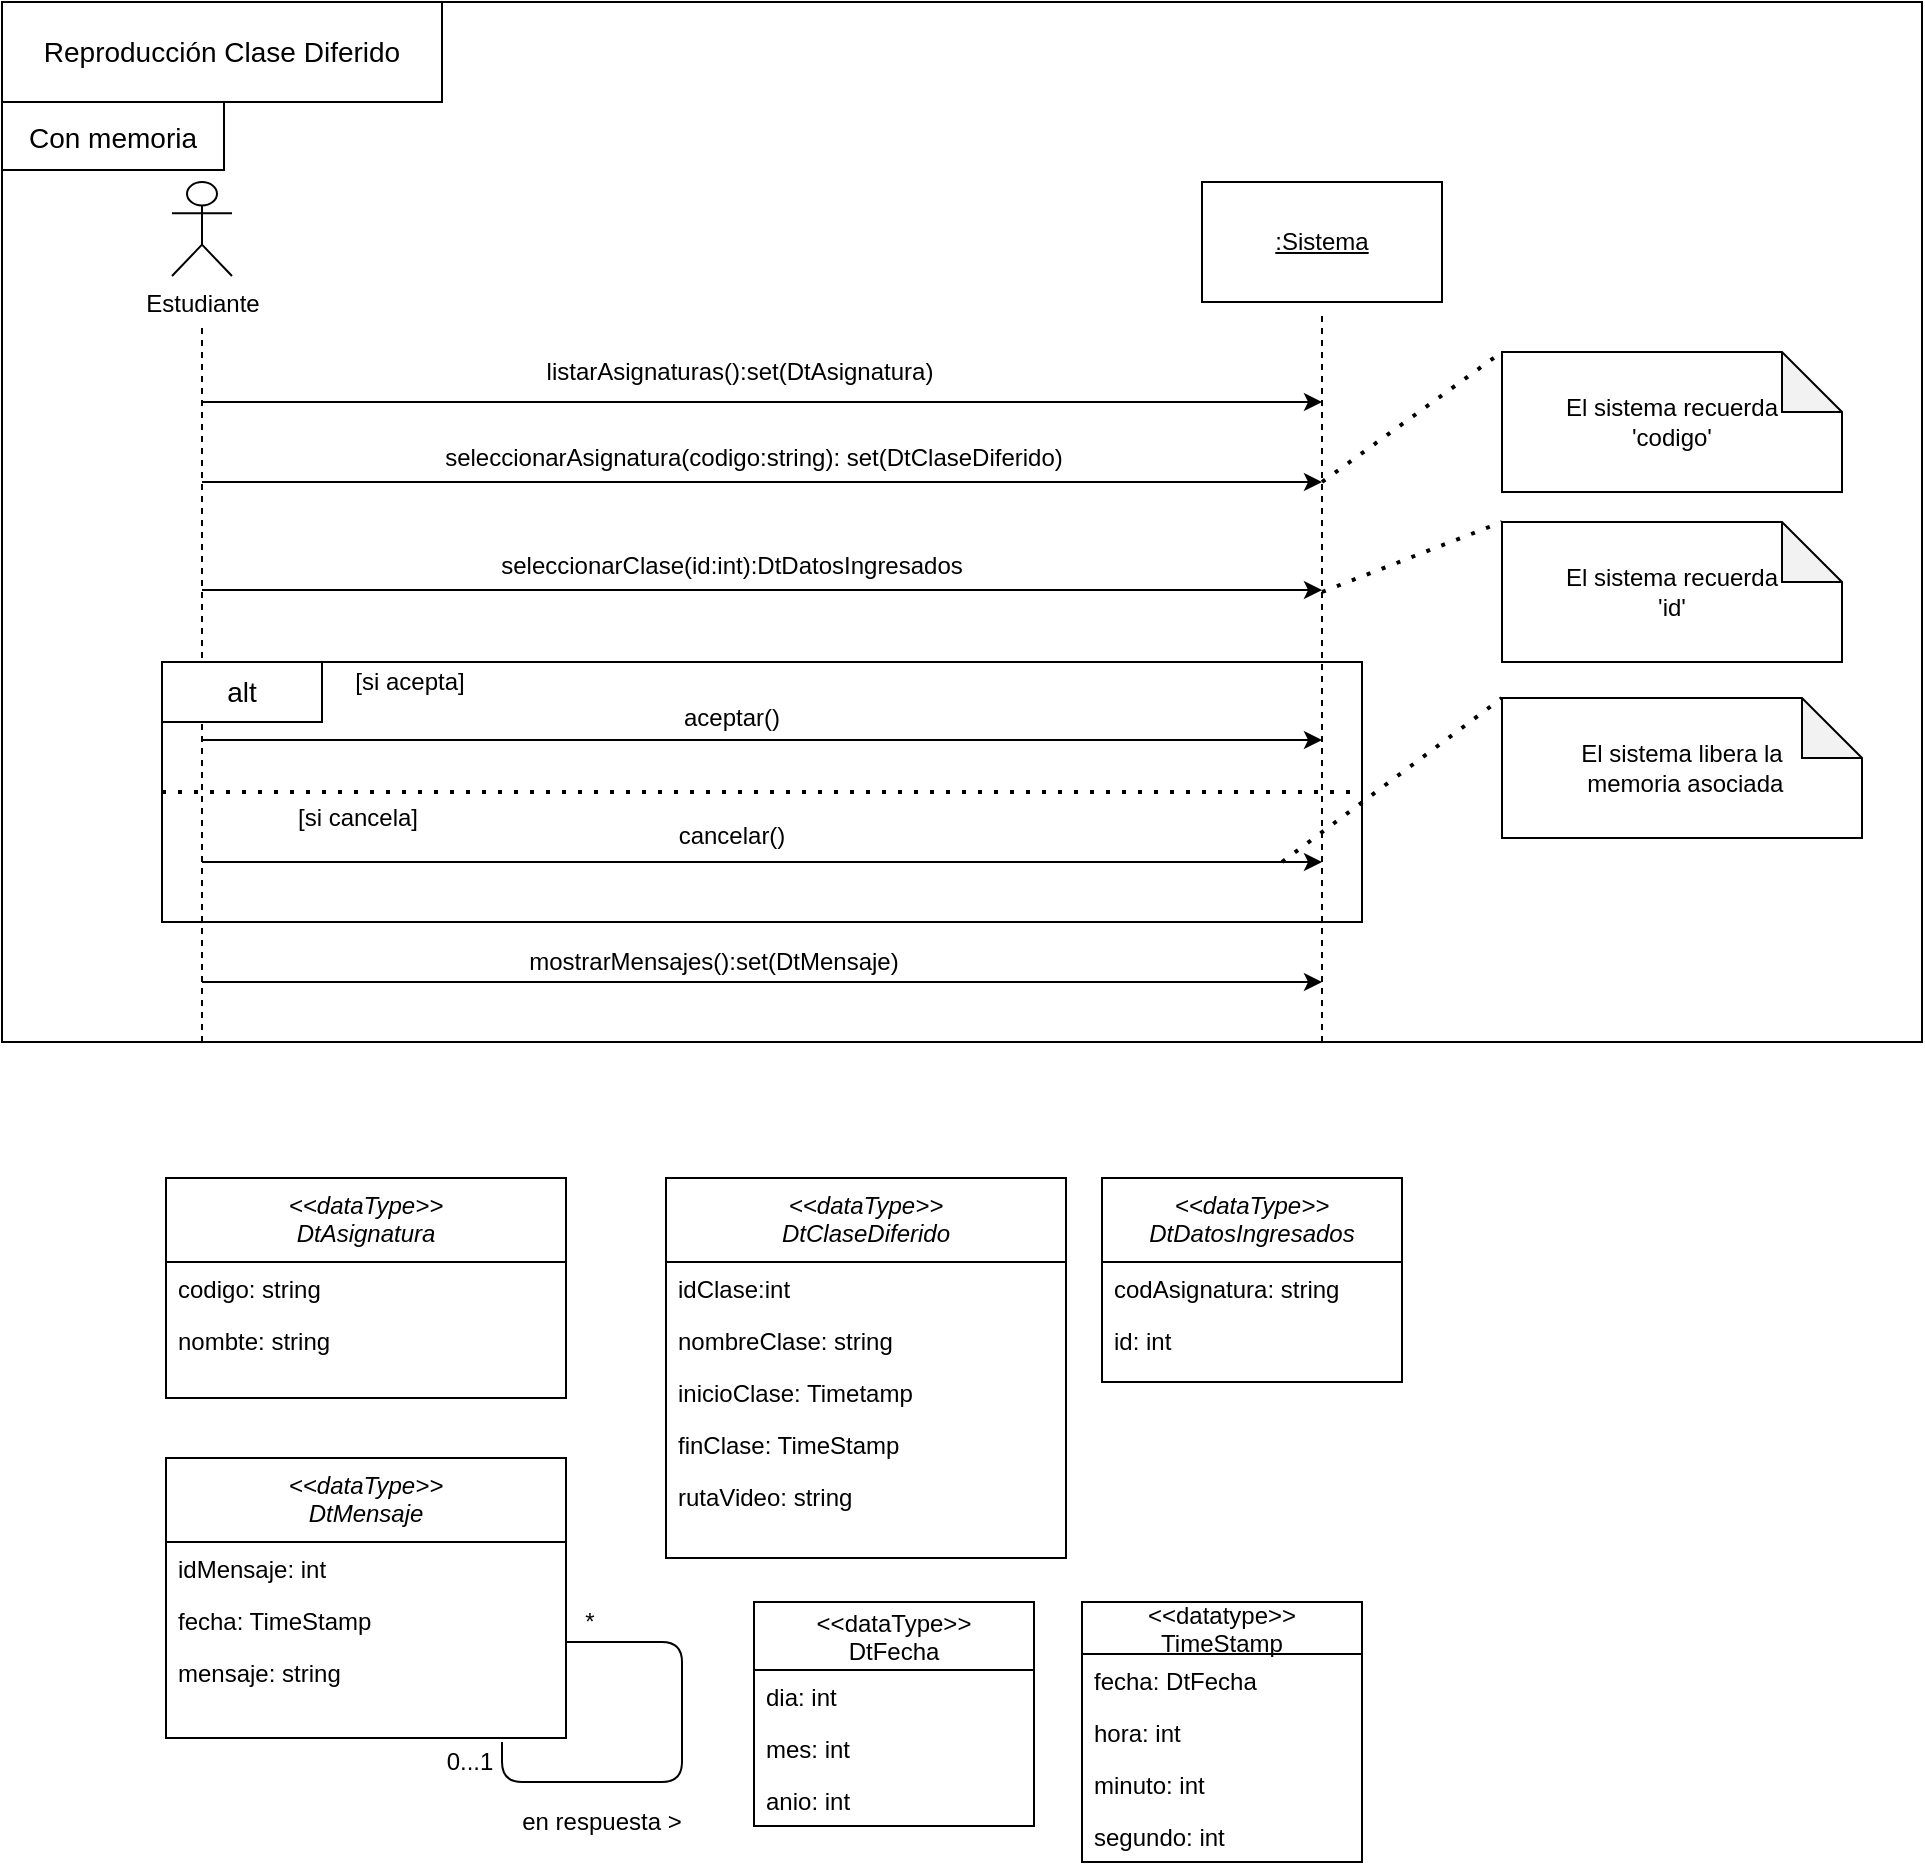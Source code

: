 <mxfile version="14.6.11" type="device"><diagram id="C5RBs43oDa-KdzZeNtuy" name="Page-1"><mxGraphModel dx="865" dy="1653" grid="1" gridSize="10" guides="1" tooltips="1" connect="1" arrows="1" fold="1" page="1" pageScale="1" pageWidth="827" pageHeight="1169" math="0" shadow="0"><root><mxCell id="WIyWlLk6GJQsqaUBKTNV-0"/><mxCell id="WIyWlLk6GJQsqaUBKTNV-1" parent="WIyWlLk6GJQsqaUBKTNV-0"/><mxCell id="12GkyjFyruTvFlAUTVYg-43" value="" style="rounded=0;whiteSpace=wrap;html=1;" parent="WIyWlLk6GJQsqaUBKTNV-1" vertex="1"><mxGeometry x="100" y="-640" width="960" height="520" as="geometry"/></mxCell><mxCell id="12GkyjFyruTvFlAUTVYg-31" value="" style="rounded=0;whiteSpace=wrap;html=1;" parent="WIyWlLk6GJQsqaUBKTNV-1" vertex="1"><mxGeometry x="180" y="-310" width="600" height="130" as="geometry"/></mxCell><mxCell id="zkfFHV4jXpPFQw0GAbJ--0" value="&lt;&lt;dataType&gt;&gt;&#10;DtClaseDiferido" style="swimlane;fontStyle=2;align=center;verticalAlign=top;childLayout=stackLayout;horizontal=1;startSize=42;horizontalStack=0;resizeParent=1;resizeLast=0;collapsible=1;marginBottom=0;rounded=0;shadow=0;strokeWidth=1;" parent="WIyWlLk6GJQsqaUBKTNV-1" vertex="1"><mxGeometry x="432" y="-52" width="200" height="190" as="geometry"><mxRectangle x="230" y="140" width="160" height="26" as="alternateBounds"/></mxGeometry></mxCell><mxCell id="zkfFHV4jXpPFQw0GAbJ--1" value="idClase:int" style="text;align=left;verticalAlign=top;spacingLeft=4;spacingRight=4;overflow=hidden;rotatable=0;points=[[0,0.5],[1,0.5]];portConstraint=eastwest;" parent="zkfFHV4jXpPFQw0GAbJ--0" vertex="1"><mxGeometry y="42" width="200" height="26" as="geometry"/></mxCell><mxCell id="zkfFHV4jXpPFQw0GAbJ--2" value="nombreClase: string" style="text;align=left;verticalAlign=top;spacingLeft=4;spacingRight=4;overflow=hidden;rotatable=0;points=[[0,0.5],[1,0.5]];portConstraint=eastwest;rounded=0;shadow=0;html=0;" parent="zkfFHV4jXpPFQw0GAbJ--0" vertex="1"><mxGeometry y="68" width="200" height="26" as="geometry"/></mxCell><mxCell id="zkfFHV4jXpPFQw0GAbJ--3" value="inicioClase: Timetamp" style="text;align=left;verticalAlign=top;spacingLeft=4;spacingRight=4;overflow=hidden;rotatable=0;points=[[0,0.5],[1,0.5]];portConstraint=eastwest;rounded=0;shadow=0;html=0;" parent="zkfFHV4jXpPFQw0GAbJ--0" vertex="1"><mxGeometry y="94" width="200" height="26" as="geometry"/></mxCell><mxCell id="12GkyjFyruTvFlAUTVYg-1" value="finClase: TimeStamp" style="text;align=left;verticalAlign=top;spacingLeft=4;spacingRight=4;overflow=hidden;rotatable=0;points=[[0,0.5],[1,0.5]];portConstraint=eastwest;rounded=0;shadow=0;html=0;" parent="zkfFHV4jXpPFQw0GAbJ--0" vertex="1"><mxGeometry y="120" width="200" height="26" as="geometry"/></mxCell><mxCell id="12GkyjFyruTvFlAUTVYg-59" value="rutaVideo: string" style="text;align=left;verticalAlign=top;spacingLeft=4;spacingRight=4;overflow=hidden;rotatable=0;points=[[0,0.5],[1,0.5]];portConstraint=eastwest;rounded=0;shadow=0;html=0;" parent="zkfFHV4jXpPFQw0GAbJ--0" vertex="1"><mxGeometry y="146" width="200" height="26" as="geometry"/></mxCell><mxCell id="12GkyjFyruTvFlAUTVYg-2" value="&lt;&lt;dataType&gt;&gt;&#10;DtDatosIngresados" style="swimlane;fontStyle=2;align=center;verticalAlign=top;childLayout=stackLayout;horizontal=1;startSize=42;horizontalStack=0;resizeParent=1;resizeLast=0;collapsible=1;marginBottom=0;rounded=0;shadow=0;strokeWidth=1;" parent="WIyWlLk6GJQsqaUBKTNV-1" vertex="1"><mxGeometry x="650" y="-52" width="150" height="102" as="geometry"><mxRectangle x="230" y="140" width="160" height="26" as="alternateBounds"/></mxGeometry></mxCell><mxCell id="12GkyjFyruTvFlAUTVYg-60" value="codAsignatura: string" style="text;align=left;verticalAlign=top;spacingLeft=4;spacingRight=4;overflow=hidden;rotatable=0;points=[[0,0.5],[1,0.5]];portConstraint=eastwest;" parent="12GkyjFyruTvFlAUTVYg-2" vertex="1"><mxGeometry y="42" width="150" height="26" as="geometry"/></mxCell><mxCell id="12GkyjFyruTvFlAUTVYg-61" value="id: int" style="text;align=left;verticalAlign=top;spacingLeft=4;spacingRight=4;overflow=hidden;rotatable=0;points=[[0,0.5],[1,0.5]];portConstraint=eastwest;" parent="12GkyjFyruTvFlAUTVYg-2" vertex="1"><mxGeometry y="68" width="150" height="26" as="geometry"/></mxCell><mxCell id="12GkyjFyruTvFlAUTVYg-7" value="&lt;&lt;dataType&gt;&gt;&#10;DtMensaje" style="swimlane;fontStyle=2;align=center;verticalAlign=top;childLayout=stackLayout;horizontal=1;startSize=42;horizontalStack=0;resizeParent=1;resizeLast=0;collapsible=1;marginBottom=0;rounded=0;shadow=0;strokeWidth=1;" parent="WIyWlLk6GJQsqaUBKTNV-1" vertex="1"><mxGeometry x="182" y="88" width="200" height="140" as="geometry"><mxRectangle x="230" y="140" width="160" height="26" as="alternateBounds"/></mxGeometry></mxCell><mxCell id="12GkyjFyruTvFlAUTVYg-63" value="idMensaje: int" style="text;align=left;verticalAlign=top;spacingLeft=4;spacingRight=4;overflow=hidden;rotatable=0;points=[[0,0.5],[1,0.5]];portConstraint=eastwest;" parent="12GkyjFyruTvFlAUTVYg-7" vertex="1"><mxGeometry y="42" width="200" height="26" as="geometry"/></mxCell><mxCell id="12GkyjFyruTvFlAUTVYg-64" value="fecha: TimeStamp" style="text;align=left;verticalAlign=top;spacingLeft=4;spacingRight=4;overflow=hidden;rotatable=0;points=[[0,0.5],[1,0.5]];portConstraint=eastwest;" parent="12GkyjFyruTvFlAUTVYg-7" vertex="1"><mxGeometry y="68" width="200" height="26" as="geometry"/></mxCell><mxCell id="12GkyjFyruTvFlAUTVYg-65" value="mensaje: string" style="text;align=left;verticalAlign=top;spacingLeft=4;spacingRight=4;overflow=hidden;rotatable=0;points=[[0,0.5],[1,0.5]];portConstraint=eastwest;" parent="12GkyjFyruTvFlAUTVYg-7" vertex="1"><mxGeometry y="94" width="200" height="26" as="geometry"/></mxCell><mxCell id="irw0P6iscZMFyjRQ-d63-0" value="" style="endArrow=none;html=1;" parent="12GkyjFyruTvFlAUTVYg-7" edge="1"><mxGeometry width="50" height="50" relative="1" as="geometry"><mxPoint x="200" y="92" as="sourcePoint"/><mxPoint x="168" y="142" as="targetPoint"/><Array as="points"><mxPoint x="258" y="92"/><mxPoint x="258" y="162"/><mxPoint x="168" y="162"/></Array></mxGeometry></mxCell><mxCell id="12GkyjFyruTvFlAUTVYg-13" value="&lt;u&gt;:Sistema&lt;/u&gt;" style="rounded=0;whiteSpace=wrap;html=1;" parent="WIyWlLk6GJQsqaUBKTNV-1" vertex="1"><mxGeometry x="700" y="-550" width="120" height="60" as="geometry"/></mxCell><mxCell id="12GkyjFyruTvFlAUTVYg-14" value="" style="endArrow=none;dashed=1;html=1;" parent="WIyWlLk6GJQsqaUBKTNV-1" edge="1"><mxGeometry width="50" height="50" relative="1" as="geometry"><mxPoint x="200" y="-120" as="sourcePoint"/><mxPoint x="200" y="-479" as="targetPoint"/></mxGeometry></mxCell><mxCell id="12GkyjFyruTvFlAUTVYg-16" value="" style="endArrow=none;dashed=1;html=1;" parent="WIyWlLk6GJQsqaUBKTNV-1" edge="1"><mxGeometry width="50" height="50" relative="1" as="geometry"><mxPoint x="760" y="-120" as="sourcePoint"/><mxPoint x="760" y="-485" as="targetPoint"/></mxGeometry></mxCell><mxCell id="12GkyjFyruTvFlAUTVYg-20" value="Estudiante" style="shape=umlActor;verticalLabelPosition=bottom;verticalAlign=top;html=1;outlineConnect=0;" parent="WIyWlLk6GJQsqaUBKTNV-1" vertex="1"><mxGeometry x="185" y="-550" width="30" height="47" as="geometry"/></mxCell><mxCell id="12GkyjFyruTvFlAUTVYg-21" value="" style="endArrow=classic;html=1;" parent="WIyWlLk6GJQsqaUBKTNV-1" edge="1"><mxGeometry width="50" height="50" relative="1" as="geometry"><mxPoint x="200" y="-440" as="sourcePoint"/><mxPoint x="760" y="-440" as="targetPoint"/></mxGeometry></mxCell><mxCell id="12GkyjFyruTvFlAUTVYg-23" value="listarAsignaturas():set(DtAsignatura)" style="text;html=1;strokeColor=none;fillColor=none;align=center;verticalAlign=middle;whiteSpace=wrap;rounded=0;" parent="WIyWlLk6GJQsqaUBKTNV-1" vertex="1"><mxGeometry x="449" y="-465" width="40" height="20" as="geometry"/></mxCell><mxCell id="12GkyjFyruTvFlAUTVYg-24" value="" style="endArrow=classic;html=1;" parent="WIyWlLk6GJQsqaUBKTNV-1" edge="1"><mxGeometry width="50" height="50" relative="1" as="geometry"><mxPoint x="200" y="-400" as="sourcePoint"/><mxPoint x="760" y="-400" as="targetPoint"/></mxGeometry></mxCell><mxCell id="12GkyjFyruTvFlAUTVYg-25" value="" style="endArrow=classic;html=1;" parent="WIyWlLk6GJQsqaUBKTNV-1" edge="1"><mxGeometry width="50" height="50" relative="1" as="geometry"><mxPoint x="200" y="-346" as="sourcePoint"/><mxPoint x="760" y="-346" as="targetPoint"/></mxGeometry></mxCell><mxCell id="12GkyjFyruTvFlAUTVYg-26" value="" style="endArrow=classic;html=1;" parent="WIyWlLk6GJQsqaUBKTNV-1" edge="1"><mxGeometry width="50" height="50" relative="1" as="geometry"><mxPoint x="200" y="-271" as="sourcePoint"/><mxPoint x="760" y="-271" as="targetPoint"/></mxGeometry></mxCell><mxCell id="12GkyjFyruTvFlAUTVYg-27" value="" style="endArrow=classic;html=1;" parent="WIyWlLk6GJQsqaUBKTNV-1" edge="1"><mxGeometry width="50" height="50" relative="1" as="geometry"><mxPoint x="200" y="-210" as="sourcePoint"/><mxPoint x="760" y="-210" as="targetPoint"/></mxGeometry></mxCell><mxCell id="12GkyjFyruTvFlAUTVYg-29" value="seleccionarAsignatura(codigo:string): set(DtClaseDiferido)" style="text;html=1;strokeColor=none;fillColor=none;align=center;verticalAlign=middle;whiteSpace=wrap;rounded=0;" parent="WIyWlLk6GJQsqaUBKTNV-1" vertex="1"><mxGeometry x="306" y="-422" width="340" height="20" as="geometry"/></mxCell><mxCell id="12GkyjFyruTvFlAUTVYg-30" value="cancelar()" style="text;html=1;strokeColor=none;fillColor=none;align=center;verticalAlign=middle;whiteSpace=wrap;rounded=0;" parent="WIyWlLk6GJQsqaUBKTNV-1" vertex="1"><mxGeometry x="445" y="-233" width="40" height="20" as="geometry"/></mxCell><mxCell id="12GkyjFyruTvFlAUTVYg-32" value="[si acepta]" style="text;html=1;strokeColor=none;fillColor=none;align=center;verticalAlign=middle;whiteSpace=wrap;rounded=0;" parent="WIyWlLk6GJQsqaUBKTNV-1" vertex="1"><mxGeometry x="249" y="-310" width="110" height="20" as="geometry"/></mxCell><mxCell id="12GkyjFyruTvFlAUTVYg-33" value="" style="endArrow=none;dashed=1;html=1;dashPattern=1 3;strokeWidth=2;exitX=0;exitY=0.5;exitDx=0;exitDy=0;entryX=1;entryY=0.5;entryDx=0;entryDy=0;" parent="WIyWlLk6GJQsqaUBKTNV-1" source="12GkyjFyruTvFlAUTVYg-31" target="12GkyjFyruTvFlAUTVYg-31" edge="1"><mxGeometry width="50" height="50" relative="1" as="geometry"><mxPoint x="390" y="-190" as="sourcePoint"/><mxPoint x="440" y="-240" as="targetPoint"/></mxGeometry></mxCell><mxCell id="12GkyjFyruTvFlAUTVYg-34" value="[si cancela]" style="text;html=1;strokeColor=none;fillColor=none;align=center;verticalAlign=middle;whiteSpace=wrap;rounded=0;" parent="WIyWlLk6GJQsqaUBKTNV-1" vertex="1"><mxGeometry x="223" y="-242" width="110" height="20" as="geometry"/></mxCell><mxCell id="12GkyjFyruTvFlAUTVYg-36" value="seleccionarClase(id:int):DtDatosIngresados" style="text;html=1;strokeColor=none;fillColor=none;align=center;verticalAlign=middle;whiteSpace=wrap;rounded=0;" parent="WIyWlLk6GJQsqaUBKTNV-1" vertex="1"><mxGeometry x="445" y="-368" width="40" height="20" as="geometry"/></mxCell><mxCell id="12GkyjFyruTvFlAUTVYg-39" value="El sistema recuerda &lt;br&gt;'codigo'" style="shape=note;whiteSpace=wrap;html=1;backgroundOutline=1;darkOpacity=0.05;" parent="WIyWlLk6GJQsqaUBKTNV-1" vertex="1"><mxGeometry x="850" y="-465" width="170" height="70" as="geometry"/></mxCell><mxCell id="12GkyjFyruTvFlAUTVYg-40" value="El sistema libera la&lt;br&gt;&amp;nbsp;memoria asociada" style="shape=note;whiteSpace=wrap;html=1;backgroundOutline=1;darkOpacity=0.05;" parent="WIyWlLk6GJQsqaUBKTNV-1" vertex="1"><mxGeometry x="850" y="-292" width="180" height="70" as="geometry"/></mxCell><mxCell id="12GkyjFyruTvFlAUTVYg-41" value="" style="endArrow=none;dashed=1;html=1;dashPattern=1 3;strokeWidth=2;entryX=0;entryY=0;entryDx=0;entryDy=0;entryPerimeter=0;" parent="WIyWlLk6GJQsqaUBKTNV-1" target="12GkyjFyruTvFlAUTVYg-39" edge="1"><mxGeometry width="50" height="50" relative="1" as="geometry"><mxPoint x="760" y="-400" as="sourcePoint"/><mxPoint x="870" y="-310" as="targetPoint"/></mxGeometry></mxCell><mxCell id="12GkyjFyruTvFlAUTVYg-42" value="" style="endArrow=none;dashed=1;html=1;dashPattern=1 3;strokeWidth=2;entryX=0;entryY=0;entryDx=0;entryDy=0;entryPerimeter=0;" parent="WIyWlLk6GJQsqaUBKTNV-1" target="12GkyjFyruTvFlAUTVYg-40" edge="1"><mxGeometry width="50" height="50" relative="1" as="geometry"><mxPoint x="740" y="-210" as="sourcePoint"/><mxPoint x="870" y="-310" as="targetPoint"/></mxGeometry></mxCell><mxCell id="12GkyjFyruTvFlAUTVYg-46" value="&lt;span style=&quot;font-size: 14px&quot;&gt;Reproducción&amp;nbsp;Clase Diferido&lt;br&gt;&lt;/span&gt;" style="rounded=0;whiteSpace=wrap;html=1;" parent="WIyWlLk6GJQsqaUBKTNV-1" vertex="1"><mxGeometry x="100" y="-640" width="220" height="50" as="geometry"/></mxCell><mxCell id="12GkyjFyruTvFlAUTVYg-54" value="&lt;&lt;dataType&gt;&gt;&#10;DtAsignatura" style="swimlane;fontStyle=2;align=center;verticalAlign=top;childLayout=stackLayout;horizontal=1;startSize=42;horizontalStack=0;resizeParent=1;resizeLast=0;collapsible=1;marginBottom=0;rounded=0;shadow=0;strokeWidth=1;" parent="WIyWlLk6GJQsqaUBKTNV-1" vertex="1"><mxGeometry x="182" y="-52" width="200" height="110" as="geometry"><mxRectangle x="230" y="140" width="160" height="26" as="alternateBounds"/></mxGeometry></mxCell><mxCell id="12GkyjFyruTvFlAUTVYg-55" value="codigo: string" style="text;align=left;verticalAlign=top;spacingLeft=4;spacingRight=4;overflow=hidden;rotatable=0;points=[[0,0.5],[1,0.5]];portConstraint=eastwest;" parent="12GkyjFyruTvFlAUTVYg-54" vertex="1"><mxGeometry y="42" width="200" height="26" as="geometry"/></mxCell><mxCell id="12GkyjFyruTvFlAUTVYg-56" value="nombte: string" style="text;align=left;verticalAlign=top;spacingLeft=4;spacingRight=4;overflow=hidden;rotatable=0;points=[[0,0.5],[1,0.5]];portConstraint=eastwest;rounded=0;shadow=0;html=0;" parent="12GkyjFyruTvFlAUTVYg-54" vertex="1"><mxGeometry y="68" width="200" height="26" as="geometry"/></mxCell><mxCell id="12GkyjFyruTvFlAUTVYg-66" value="" style="endArrow=classic;html=1;" parent="WIyWlLk6GJQsqaUBKTNV-1" edge="1"><mxGeometry width="50" height="50" relative="1" as="geometry"><mxPoint x="200" y="-150" as="sourcePoint"/><mxPoint x="760" y="-150" as="targetPoint"/></mxGeometry></mxCell><mxCell id="12GkyjFyruTvFlAUTVYg-67" value="&lt;font style=&quot;font-size: 14px&quot;&gt;alt&lt;/font&gt;" style="rounded=0;whiteSpace=wrap;html=1;" parent="WIyWlLk6GJQsqaUBKTNV-1" vertex="1"><mxGeometry x="180" y="-310" width="80" height="30" as="geometry"/></mxCell><mxCell id="12GkyjFyruTvFlAUTVYg-68" value="aceptar()" style="text;html=1;strokeColor=none;fillColor=none;align=center;verticalAlign=middle;whiteSpace=wrap;rounded=0;" parent="WIyWlLk6GJQsqaUBKTNV-1" vertex="1"><mxGeometry x="445" y="-292" width="40" height="20" as="geometry"/></mxCell><mxCell id="12GkyjFyruTvFlAUTVYg-69" value="mostrarMensajes():set(DtMensaje)" style="text;html=1;strokeColor=none;fillColor=none;align=center;verticalAlign=middle;whiteSpace=wrap;rounded=0;" parent="WIyWlLk6GJQsqaUBKTNV-1" vertex="1"><mxGeometry x="436" y="-170" width="40" height="20" as="geometry"/></mxCell><mxCell id="12GkyjFyruTvFlAUTVYg-71" value="El sistema recuerda &lt;br&gt;'id'" style="shape=note;whiteSpace=wrap;html=1;backgroundOutline=1;darkOpacity=0.05;" parent="WIyWlLk6GJQsqaUBKTNV-1" vertex="1"><mxGeometry x="850" y="-380" width="170" height="70" as="geometry"/></mxCell><mxCell id="12GkyjFyruTvFlAUTVYg-72" value="" style="endArrow=none;dashed=1;html=1;dashPattern=1 3;strokeWidth=2;entryX=0;entryY=0;entryDx=0;entryDy=0;entryPerimeter=0;" parent="WIyWlLk6GJQsqaUBKTNV-1" target="12GkyjFyruTvFlAUTVYg-71" edge="1"><mxGeometry width="50" height="50" relative="1" as="geometry"><mxPoint x="760" y="-345" as="sourcePoint"/><mxPoint x="660" y="-340" as="targetPoint"/></mxGeometry></mxCell><mxCell id="irw0P6iscZMFyjRQ-d63-1" value="en respuesta &amp;gt;" style="text;html=1;strokeColor=none;fillColor=none;align=center;verticalAlign=middle;whiteSpace=wrap;rounded=0;" parent="WIyWlLk6GJQsqaUBKTNV-1" vertex="1"><mxGeometry x="355" y="260" width="90" height="20" as="geometry"/></mxCell><mxCell id="irw0P6iscZMFyjRQ-d63-3" value="0...1" style="text;html=1;strokeColor=none;fillColor=none;align=center;verticalAlign=middle;whiteSpace=wrap;rounded=0;" parent="WIyWlLk6GJQsqaUBKTNV-1" vertex="1"><mxGeometry x="314" y="230" width="40" height="20" as="geometry"/></mxCell><mxCell id="irw0P6iscZMFyjRQ-d63-4" value="*" style="text;html=1;strokeColor=none;fillColor=none;align=center;verticalAlign=middle;whiteSpace=wrap;rounded=0;" parent="WIyWlLk6GJQsqaUBKTNV-1" vertex="1"><mxGeometry x="374" y="160" width="40" height="20" as="geometry"/></mxCell><mxCell id="RQQajMQJyQVAjkJB1BqQ-0" value="&lt;font style=&quot;font-size: 14px&quot;&gt;Con memoria&lt;/font&gt;" style="rounded=0;whiteSpace=wrap;html=1;fontSize=18;" vertex="1" parent="WIyWlLk6GJQsqaUBKTNV-1"><mxGeometry x="100" y="-590" width="111" height="34" as="geometry"/></mxCell><mxCell id="RQQajMQJyQVAjkJB1BqQ-2" value="&lt;&lt;dataType&gt;&gt;&#10;DtFecha" style="swimlane;fontStyle=0;childLayout=stackLayout;horizontal=1;startSize=34;fillColor=none;horizontalStack=0;resizeParent=1;resizeParentMax=0;resizeLast=0;collapsible=1;marginBottom=0;fontSize=12;" vertex="1" parent="WIyWlLk6GJQsqaUBKTNV-1"><mxGeometry x="476" y="160" width="140" height="112" as="geometry"/></mxCell><mxCell id="RQQajMQJyQVAjkJB1BqQ-3" value="dia: int" style="text;strokeColor=none;fillColor=none;align=left;verticalAlign=top;spacingLeft=4;spacingRight=4;overflow=hidden;rotatable=0;points=[[0,0.5],[1,0.5]];portConstraint=eastwest;" vertex="1" parent="RQQajMQJyQVAjkJB1BqQ-2"><mxGeometry y="34" width="140" height="26" as="geometry"/></mxCell><mxCell id="RQQajMQJyQVAjkJB1BqQ-4" value="mes: int" style="text;strokeColor=none;fillColor=none;align=left;verticalAlign=top;spacingLeft=4;spacingRight=4;overflow=hidden;rotatable=0;points=[[0,0.5],[1,0.5]];portConstraint=eastwest;" vertex="1" parent="RQQajMQJyQVAjkJB1BqQ-2"><mxGeometry y="60" width="140" height="26" as="geometry"/></mxCell><mxCell id="RQQajMQJyQVAjkJB1BqQ-5" value="anio: int" style="text;strokeColor=none;fillColor=none;align=left;verticalAlign=top;spacingLeft=4;spacingRight=4;overflow=hidden;rotatable=0;points=[[0,0.5],[1,0.5]];portConstraint=eastwest;" vertex="1" parent="RQQajMQJyQVAjkJB1BqQ-2"><mxGeometry y="86" width="140" height="26" as="geometry"/></mxCell><mxCell id="RQQajMQJyQVAjkJB1BqQ-6" value="&lt;&lt;datatype&gt;&gt;&#10;TimeStamp" style="swimlane;fontStyle=0;childLayout=stackLayout;horizontal=1;startSize=26;fillColor=none;horizontalStack=0;resizeParent=1;resizeParentMax=0;resizeLast=0;collapsible=1;marginBottom=0;fontSize=12;strokeWidth=1;" vertex="1" parent="WIyWlLk6GJQsqaUBKTNV-1"><mxGeometry x="640" y="160" width="140" height="130" as="geometry"/></mxCell><mxCell id="RQQajMQJyQVAjkJB1BqQ-7" value="fecha: DtFecha" style="text;strokeColor=none;fillColor=none;align=left;verticalAlign=top;spacingLeft=4;spacingRight=4;overflow=hidden;rotatable=0;points=[[0,0.5],[1,0.5]];portConstraint=eastwest;" vertex="1" parent="RQQajMQJyQVAjkJB1BqQ-6"><mxGeometry y="26" width="140" height="26" as="geometry"/></mxCell><mxCell id="RQQajMQJyQVAjkJB1BqQ-8" value="hora: int" style="text;strokeColor=none;fillColor=none;align=left;verticalAlign=top;spacingLeft=4;spacingRight=4;overflow=hidden;rotatable=0;points=[[0,0.5],[1,0.5]];portConstraint=eastwest;" vertex="1" parent="RQQajMQJyQVAjkJB1BqQ-6"><mxGeometry y="52" width="140" height="26" as="geometry"/></mxCell><mxCell id="RQQajMQJyQVAjkJB1BqQ-9" value="minuto: int" style="text;strokeColor=none;fillColor=none;align=left;verticalAlign=top;spacingLeft=4;spacingRight=4;overflow=hidden;rotatable=0;points=[[0,0.5],[1,0.5]];portConstraint=eastwest;" vertex="1" parent="RQQajMQJyQVAjkJB1BqQ-6"><mxGeometry y="78" width="140" height="26" as="geometry"/></mxCell><mxCell id="RQQajMQJyQVAjkJB1BqQ-10" value="segundo: int" style="text;strokeColor=none;fillColor=none;align=left;verticalAlign=top;spacingLeft=4;spacingRight=4;overflow=hidden;rotatable=0;points=[[0,0.5],[1,0.5]];portConstraint=eastwest;fontSize=12;" vertex="1" parent="RQQajMQJyQVAjkJB1BqQ-6"><mxGeometry y="104" width="140" height="26" as="geometry"/></mxCell></root></mxGraphModel></diagram></mxfile>